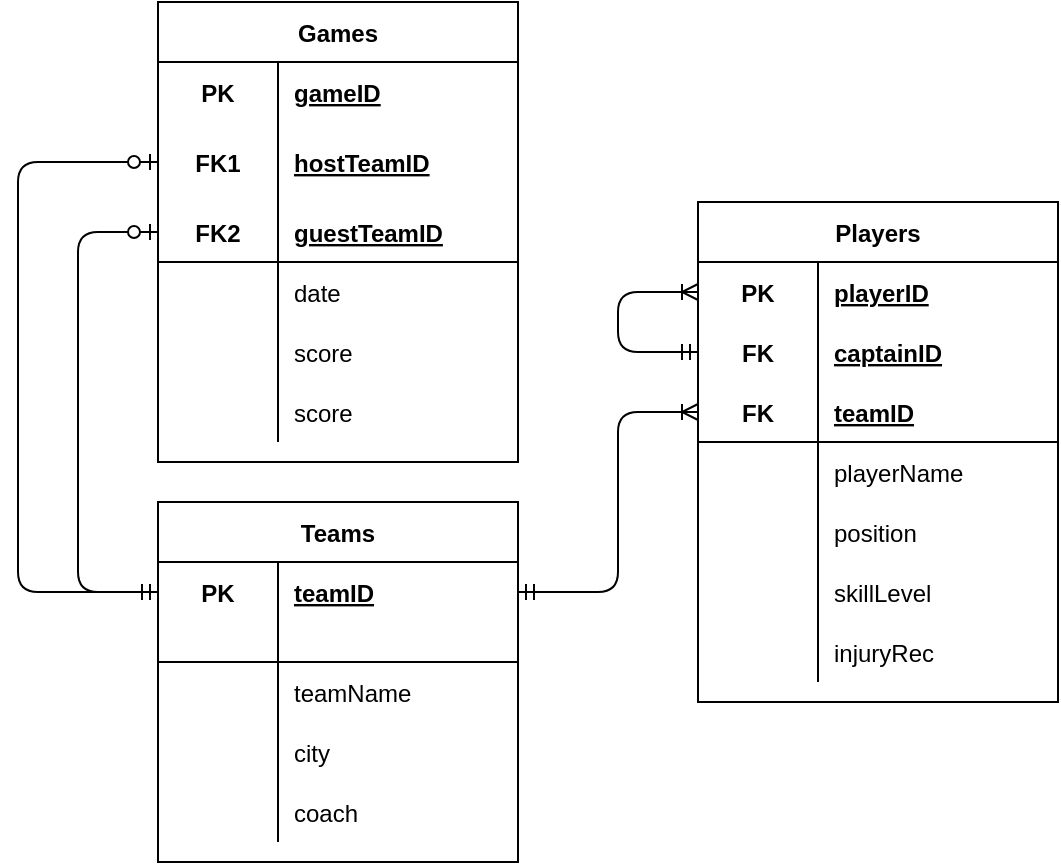<mxfile version="13.5.1" type="device"><diagram id="R2lEEEUBdFMjLlhIrx00" name="Page-1"><mxGraphModel dx="841" dy="480" grid="1" gridSize="10" guides="1" tooltips="1" connect="1" arrows="1" fold="1" page="1" pageScale="1" pageWidth="850" pageHeight="1100" math="0" shadow="0" extFonts="Permanent Marker^https://fonts.googleapis.com/css?family=Permanent+Marker"><root><mxCell id="0"/><mxCell id="1" parent="0"/><mxCell id="avNQmjKHIyaDAn_4l4lE-67" value="Games" style="shape=table;startSize=30;container=1;collapsible=1;childLayout=tableLayout;fixedRows=1;rowLines=0;fontStyle=1;align=center;resizeLast=1;" vertex="1" parent="1"><mxGeometry x="120" y="140" width="180" height="230" as="geometry"/></mxCell><mxCell id="avNQmjKHIyaDAn_4l4lE-68" value="" style="shape=partialRectangle;collapsible=0;dropTarget=0;pointerEvents=0;fillColor=none;top=0;left=0;bottom=0;right=0;points=[[0,0.5],[1,0.5]];portConstraint=eastwest;" vertex="1" parent="avNQmjKHIyaDAn_4l4lE-67"><mxGeometry y="30" width="180" height="30" as="geometry"/></mxCell><mxCell id="avNQmjKHIyaDAn_4l4lE-69" value="PK" style="shape=partialRectangle;connectable=0;fillColor=none;top=0;left=0;bottom=0;right=0;fontStyle=1;overflow=hidden;" vertex="1" parent="avNQmjKHIyaDAn_4l4lE-68"><mxGeometry width="60" height="30" as="geometry"/></mxCell><mxCell id="avNQmjKHIyaDAn_4l4lE-70" value="gameID" style="shape=partialRectangle;connectable=0;fillColor=none;top=0;left=0;bottom=0;right=0;align=left;spacingLeft=6;fontStyle=5;overflow=hidden;" vertex="1" parent="avNQmjKHIyaDAn_4l4lE-68"><mxGeometry x="60" width="120" height="30" as="geometry"/></mxCell><mxCell id="avNQmjKHIyaDAn_4l4lE-89" style="shape=partialRectangle;collapsible=0;dropTarget=0;pointerEvents=0;fillColor=none;top=0;left=0;bottom=0;right=0;points=[[0,0.5],[1,0.5]];portConstraint=eastwest;" vertex="1" parent="avNQmjKHIyaDAn_4l4lE-67"><mxGeometry y="60" width="180" height="40" as="geometry"/></mxCell><mxCell id="avNQmjKHIyaDAn_4l4lE-90" value="FK1" style="shape=partialRectangle;connectable=0;fillColor=none;top=0;left=0;bottom=0;right=0;fontStyle=1;overflow=hidden;" vertex="1" parent="avNQmjKHIyaDAn_4l4lE-89"><mxGeometry width="60" height="40" as="geometry"/></mxCell><mxCell id="avNQmjKHIyaDAn_4l4lE-91" value="hostTeamID" style="shape=partialRectangle;connectable=0;fillColor=none;top=0;left=0;bottom=0;right=0;align=left;spacingLeft=6;fontStyle=5;overflow=hidden;" vertex="1" parent="avNQmjKHIyaDAn_4l4lE-89"><mxGeometry x="60" width="120" height="40" as="geometry"/></mxCell><mxCell id="avNQmjKHIyaDAn_4l4lE-71" value="" style="shape=partialRectangle;collapsible=0;dropTarget=0;pointerEvents=0;fillColor=none;top=0;left=0;bottom=1;right=0;points=[[0,0.5],[1,0.5]];portConstraint=eastwest;" vertex="1" parent="avNQmjKHIyaDAn_4l4lE-67"><mxGeometry y="100" width="180" height="30" as="geometry"/></mxCell><mxCell id="avNQmjKHIyaDAn_4l4lE-72" value="FK2" style="shape=partialRectangle;connectable=0;fillColor=none;top=0;left=0;bottom=0;right=0;fontStyle=1;overflow=hidden;" vertex="1" parent="avNQmjKHIyaDAn_4l4lE-71"><mxGeometry width="60" height="30" as="geometry"/></mxCell><mxCell id="avNQmjKHIyaDAn_4l4lE-73" value="guestTeamID" style="shape=partialRectangle;connectable=0;fillColor=none;top=0;left=0;bottom=0;right=0;align=left;spacingLeft=6;fontStyle=5;overflow=hidden;" vertex="1" parent="avNQmjKHIyaDAn_4l4lE-71"><mxGeometry x="60" width="120" height="30" as="geometry"/></mxCell><mxCell id="avNQmjKHIyaDAn_4l4lE-74" value="" style="shape=partialRectangle;collapsible=0;dropTarget=0;pointerEvents=0;fillColor=none;top=0;left=0;bottom=0;right=0;points=[[0,0.5],[1,0.5]];portConstraint=eastwest;" vertex="1" parent="avNQmjKHIyaDAn_4l4lE-67"><mxGeometry y="130" width="180" height="30" as="geometry"/></mxCell><mxCell id="avNQmjKHIyaDAn_4l4lE-75" value="" style="shape=partialRectangle;connectable=0;fillColor=none;top=0;left=0;bottom=0;right=0;editable=1;overflow=hidden;" vertex="1" parent="avNQmjKHIyaDAn_4l4lE-74"><mxGeometry width="60" height="30" as="geometry"/></mxCell><mxCell id="avNQmjKHIyaDAn_4l4lE-76" value="date" style="shape=partialRectangle;connectable=0;fillColor=none;top=0;left=0;bottom=0;right=0;align=left;spacingLeft=6;overflow=hidden;" vertex="1" parent="avNQmjKHIyaDAn_4l4lE-74"><mxGeometry x="60" width="120" height="30" as="geometry"/></mxCell><mxCell id="avNQmjKHIyaDAn_4l4lE-103" style="shape=partialRectangle;collapsible=0;dropTarget=0;pointerEvents=0;fillColor=none;top=0;left=0;bottom=0;right=0;points=[[0,0.5],[1,0.5]];portConstraint=eastwest;" vertex="1" parent="avNQmjKHIyaDAn_4l4lE-67"><mxGeometry y="160" width="180" height="30" as="geometry"/></mxCell><mxCell id="avNQmjKHIyaDAn_4l4lE-104" style="shape=partialRectangle;connectable=0;fillColor=none;top=0;left=0;bottom=0;right=0;editable=1;overflow=hidden;" vertex="1" parent="avNQmjKHIyaDAn_4l4lE-103"><mxGeometry width="60" height="30" as="geometry"/></mxCell><mxCell id="avNQmjKHIyaDAn_4l4lE-105" value="score" style="shape=partialRectangle;connectable=0;fillColor=none;top=0;left=0;bottom=0;right=0;align=left;spacingLeft=6;overflow=hidden;" vertex="1" parent="avNQmjKHIyaDAn_4l4lE-103"><mxGeometry x="60" width="120" height="30" as="geometry"/></mxCell><mxCell id="avNQmjKHIyaDAn_4l4lE-77" style="shape=partialRectangle;collapsible=0;dropTarget=0;pointerEvents=0;fillColor=none;top=0;left=0;bottom=0;right=0;points=[[0,0.5],[1,0.5]];portConstraint=eastwest;" vertex="1" parent="avNQmjKHIyaDAn_4l4lE-67"><mxGeometry y="190" width="180" height="30" as="geometry"/></mxCell><mxCell id="avNQmjKHIyaDAn_4l4lE-78" style="shape=partialRectangle;connectable=0;fillColor=none;top=0;left=0;bottom=0;right=0;editable=1;overflow=hidden;" vertex="1" parent="avNQmjKHIyaDAn_4l4lE-77"><mxGeometry width="60" height="30" as="geometry"/></mxCell><mxCell id="avNQmjKHIyaDAn_4l4lE-79" value="score" style="shape=partialRectangle;connectable=0;fillColor=none;top=0;left=0;bottom=0;right=0;align=left;spacingLeft=6;overflow=hidden;" vertex="1" parent="avNQmjKHIyaDAn_4l4lE-77"><mxGeometry x="60" width="120" height="30" as="geometry"/></mxCell><mxCell id="avNQmjKHIyaDAn_4l4lE-1" value="Teams" style="shape=table;startSize=30;container=1;collapsible=1;childLayout=tableLayout;fixedRows=1;rowLines=0;fontStyle=1;align=center;resizeLast=1;" vertex="1" parent="1"><mxGeometry x="120" y="390" width="180" height="180" as="geometry"/></mxCell><mxCell id="avNQmjKHIyaDAn_4l4lE-2" value="" style="shape=partialRectangle;collapsible=0;dropTarget=0;pointerEvents=0;fillColor=none;top=0;left=0;bottom=0;right=0;points=[[0,0.5],[1,0.5]];portConstraint=eastwest;" vertex="1" parent="avNQmjKHIyaDAn_4l4lE-1"><mxGeometry y="30" width="180" height="30" as="geometry"/></mxCell><mxCell id="avNQmjKHIyaDAn_4l4lE-3" value="PK" style="shape=partialRectangle;connectable=0;fillColor=none;top=0;left=0;bottom=0;right=0;fontStyle=1;overflow=hidden;" vertex="1" parent="avNQmjKHIyaDAn_4l4lE-2"><mxGeometry width="60" height="30" as="geometry"/></mxCell><mxCell id="avNQmjKHIyaDAn_4l4lE-4" value="teamID" style="shape=partialRectangle;connectable=0;fillColor=none;top=0;left=0;bottom=0;right=0;align=left;spacingLeft=6;fontStyle=5;overflow=hidden;" vertex="1" parent="avNQmjKHIyaDAn_4l4lE-2"><mxGeometry x="60" width="120" height="30" as="geometry"/></mxCell><mxCell id="avNQmjKHIyaDAn_4l4lE-5" value="" style="shape=partialRectangle;collapsible=0;dropTarget=0;pointerEvents=0;fillColor=none;top=0;left=0;bottom=1;right=0;points=[[0,0.5],[1,0.5]];portConstraint=eastwest;" vertex="1" parent="avNQmjKHIyaDAn_4l4lE-1"><mxGeometry y="60" width="180" height="20" as="geometry"/></mxCell><mxCell id="avNQmjKHIyaDAn_4l4lE-6" value="" style="shape=partialRectangle;connectable=0;fillColor=none;top=0;left=0;bottom=0;right=0;fontStyle=1;overflow=hidden;" vertex="1" parent="avNQmjKHIyaDAn_4l4lE-5"><mxGeometry width="60" height="20" as="geometry"/></mxCell><mxCell id="avNQmjKHIyaDAn_4l4lE-7" value="" style="shape=partialRectangle;connectable=0;fillColor=none;top=0;left=0;bottom=0;right=0;align=left;spacingLeft=6;fontStyle=5;overflow=hidden;" vertex="1" parent="avNQmjKHIyaDAn_4l4lE-5"><mxGeometry x="60" width="120" height="20" as="geometry"/></mxCell><mxCell id="avNQmjKHIyaDAn_4l4lE-8" value="" style="shape=partialRectangle;collapsible=0;dropTarget=0;pointerEvents=0;fillColor=none;top=0;left=0;bottom=0;right=0;points=[[0,0.5],[1,0.5]];portConstraint=eastwest;" vertex="1" parent="avNQmjKHIyaDAn_4l4lE-1"><mxGeometry y="80" width="180" height="30" as="geometry"/></mxCell><mxCell id="avNQmjKHIyaDAn_4l4lE-9" value="" style="shape=partialRectangle;connectable=0;fillColor=none;top=0;left=0;bottom=0;right=0;editable=1;overflow=hidden;" vertex="1" parent="avNQmjKHIyaDAn_4l4lE-8"><mxGeometry width="60" height="30" as="geometry"/></mxCell><mxCell id="avNQmjKHIyaDAn_4l4lE-10" value="teamName" style="shape=partialRectangle;connectable=0;fillColor=none;top=0;left=0;bottom=0;right=0;align=left;spacingLeft=6;overflow=hidden;" vertex="1" parent="avNQmjKHIyaDAn_4l4lE-8"><mxGeometry x="60" width="120" height="30" as="geometry"/></mxCell><mxCell id="avNQmjKHIyaDAn_4l4lE-33" style="shape=partialRectangle;collapsible=0;dropTarget=0;pointerEvents=0;fillColor=none;top=0;left=0;bottom=0;right=0;points=[[0,0.5],[1,0.5]];portConstraint=eastwest;" vertex="1" parent="avNQmjKHIyaDAn_4l4lE-1"><mxGeometry y="110" width="180" height="30" as="geometry"/></mxCell><mxCell id="avNQmjKHIyaDAn_4l4lE-34" style="shape=partialRectangle;connectable=0;fillColor=none;top=0;left=0;bottom=0;right=0;editable=1;overflow=hidden;" vertex="1" parent="avNQmjKHIyaDAn_4l4lE-33"><mxGeometry width="60" height="30" as="geometry"/></mxCell><mxCell id="avNQmjKHIyaDAn_4l4lE-35" value="city" style="shape=partialRectangle;connectable=0;fillColor=none;top=0;left=0;bottom=0;right=0;align=left;spacingLeft=6;overflow=hidden;" vertex="1" parent="avNQmjKHIyaDAn_4l4lE-33"><mxGeometry x="60" width="120" height="30" as="geometry"/></mxCell><mxCell id="avNQmjKHIyaDAn_4l4lE-30" style="shape=partialRectangle;collapsible=0;dropTarget=0;pointerEvents=0;fillColor=none;top=0;left=0;bottom=0;right=0;points=[[0,0.5],[1,0.5]];portConstraint=eastwest;" vertex="1" parent="avNQmjKHIyaDAn_4l4lE-1"><mxGeometry y="140" width="180" height="30" as="geometry"/></mxCell><mxCell id="avNQmjKHIyaDAn_4l4lE-31" style="shape=partialRectangle;connectable=0;fillColor=none;top=0;left=0;bottom=0;right=0;editable=1;overflow=hidden;" vertex="1" parent="avNQmjKHIyaDAn_4l4lE-30"><mxGeometry width="60" height="30" as="geometry"/></mxCell><mxCell id="avNQmjKHIyaDAn_4l4lE-32" value="coach" style="shape=partialRectangle;connectable=0;fillColor=none;top=0;left=0;bottom=0;right=0;align=left;spacingLeft=6;overflow=hidden;" vertex="1" parent="avNQmjKHIyaDAn_4l4lE-30"><mxGeometry x="60" width="120" height="30" as="geometry"/></mxCell><mxCell id="avNQmjKHIyaDAn_4l4lE-93" value="" style="edgeStyle=elbowEdgeStyle;fontSize=12;html=1;endArrow=ERoneToMany;startArrow=ERmandOne;entryX=0;entryY=0.5;entryDx=0;entryDy=0;exitX=1;exitY=0.5;exitDx=0;exitDy=0;" edge="1" parent="1" source="avNQmjKHIyaDAn_4l4lE-2" target="avNQmjKHIyaDAn_4l4lE-18"><mxGeometry width="100" height="100" relative="1" as="geometry"><mxPoint x="420" y="420" as="sourcePoint"/><mxPoint x="80" y="520" as="targetPoint"/><Array as="points"><mxPoint x="350" y="380"/></Array></mxGeometry></mxCell><mxCell id="avNQmjKHIyaDAn_4l4lE-14" value="Players" style="shape=table;startSize=30;container=1;collapsible=1;childLayout=tableLayout;fixedRows=1;rowLines=0;fontStyle=1;align=center;resizeLast=1;" vertex="1" parent="1"><mxGeometry x="390" y="240" width="180" height="250" as="geometry"/></mxCell><mxCell id="avNQmjKHIyaDAn_4l4lE-15" value="" style="shape=partialRectangle;collapsible=0;dropTarget=0;pointerEvents=0;fillColor=none;top=0;left=0;bottom=0;right=0;points=[[0,0.5],[1,0.5]];portConstraint=eastwest;" vertex="1" parent="avNQmjKHIyaDAn_4l4lE-14"><mxGeometry y="30" width="180" height="30" as="geometry"/></mxCell><mxCell id="avNQmjKHIyaDAn_4l4lE-16" value="PK" style="shape=partialRectangle;connectable=0;fillColor=none;top=0;left=0;bottom=0;right=0;fontStyle=1;overflow=hidden;" vertex="1" parent="avNQmjKHIyaDAn_4l4lE-15"><mxGeometry width="60" height="30" as="geometry"/></mxCell><mxCell id="avNQmjKHIyaDAn_4l4lE-17" value="playerID" style="shape=partialRectangle;connectable=0;fillColor=none;top=0;left=0;bottom=0;right=0;align=left;spacingLeft=6;fontStyle=5;overflow=hidden;" vertex="1" parent="avNQmjKHIyaDAn_4l4lE-15"><mxGeometry x="60" width="120" height="30" as="geometry"/></mxCell><mxCell id="avNQmjKHIyaDAn_4l4lE-107" style="shape=partialRectangle;collapsible=0;dropTarget=0;pointerEvents=0;fillColor=none;top=0;left=0;bottom=0;right=0;points=[[0,0.5],[1,0.5]];portConstraint=eastwest;" vertex="1" parent="avNQmjKHIyaDAn_4l4lE-14"><mxGeometry y="60" width="180" height="30" as="geometry"/></mxCell><mxCell id="avNQmjKHIyaDAn_4l4lE-108" value="FK" style="shape=partialRectangle;connectable=0;fillColor=none;top=0;left=0;bottom=0;right=0;fontStyle=1;overflow=hidden;" vertex="1" parent="avNQmjKHIyaDAn_4l4lE-107"><mxGeometry width="60" height="30" as="geometry"/></mxCell><mxCell id="avNQmjKHIyaDAn_4l4lE-109" value="captainID" style="shape=partialRectangle;connectable=0;fillColor=none;top=0;left=0;bottom=0;right=0;align=left;spacingLeft=6;fontStyle=5;overflow=hidden;" vertex="1" parent="avNQmjKHIyaDAn_4l4lE-107"><mxGeometry x="60" width="120" height="30" as="geometry"/></mxCell><mxCell id="avNQmjKHIyaDAn_4l4lE-18" value="" style="shape=partialRectangle;collapsible=0;dropTarget=0;pointerEvents=0;fillColor=none;top=0;left=0;bottom=1;right=0;points=[[0,0.5],[1,0.5]];portConstraint=eastwest;" vertex="1" parent="avNQmjKHIyaDAn_4l4lE-14"><mxGeometry y="90" width="180" height="30" as="geometry"/></mxCell><mxCell id="avNQmjKHIyaDAn_4l4lE-19" value="FK" style="shape=partialRectangle;connectable=0;fillColor=none;top=0;left=0;bottom=0;right=0;fontStyle=1;overflow=hidden;" vertex="1" parent="avNQmjKHIyaDAn_4l4lE-18"><mxGeometry width="60" height="30" as="geometry"/></mxCell><mxCell id="avNQmjKHIyaDAn_4l4lE-20" value="teamID" style="shape=partialRectangle;connectable=0;fillColor=none;top=0;left=0;bottom=0;right=0;align=left;spacingLeft=6;fontStyle=5;overflow=hidden;" vertex="1" parent="avNQmjKHIyaDAn_4l4lE-18"><mxGeometry x="60" width="120" height="30" as="geometry"/></mxCell><mxCell id="avNQmjKHIyaDAn_4l4lE-21" value="" style="shape=partialRectangle;collapsible=0;dropTarget=0;pointerEvents=0;fillColor=none;top=0;left=0;bottom=0;right=0;points=[[0,0.5],[1,0.5]];portConstraint=eastwest;" vertex="1" parent="avNQmjKHIyaDAn_4l4lE-14"><mxGeometry y="120" width="180" height="30" as="geometry"/></mxCell><mxCell id="avNQmjKHIyaDAn_4l4lE-22" value="" style="shape=partialRectangle;connectable=0;fillColor=none;top=0;left=0;bottom=0;right=0;editable=1;overflow=hidden;" vertex="1" parent="avNQmjKHIyaDAn_4l4lE-21"><mxGeometry width="60" height="30" as="geometry"/></mxCell><mxCell id="avNQmjKHIyaDAn_4l4lE-23" value="playerName" style="shape=partialRectangle;connectable=0;fillColor=none;top=0;left=0;bottom=0;right=0;align=left;spacingLeft=6;overflow=hidden;" vertex="1" parent="avNQmjKHIyaDAn_4l4lE-21"><mxGeometry x="60" width="120" height="30" as="geometry"/></mxCell><mxCell id="avNQmjKHIyaDAn_4l4lE-45" style="shape=partialRectangle;collapsible=0;dropTarget=0;pointerEvents=0;fillColor=none;top=0;left=0;bottom=0;right=0;points=[[0,0.5],[1,0.5]];portConstraint=eastwest;" vertex="1" parent="avNQmjKHIyaDAn_4l4lE-14"><mxGeometry y="150" width="180" height="30" as="geometry"/></mxCell><mxCell id="avNQmjKHIyaDAn_4l4lE-46" style="shape=partialRectangle;connectable=0;fillColor=none;top=0;left=0;bottom=0;right=0;editable=1;overflow=hidden;" vertex="1" parent="avNQmjKHIyaDAn_4l4lE-45"><mxGeometry width="60" height="30" as="geometry"/></mxCell><mxCell id="avNQmjKHIyaDAn_4l4lE-47" value="position" style="shape=partialRectangle;connectable=0;fillColor=none;top=0;left=0;bottom=0;right=0;align=left;spacingLeft=6;overflow=hidden;" vertex="1" parent="avNQmjKHIyaDAn_4l4lE-45"><mxGeometry x="60" width="120" height="30" as="geometry"/></mxCell><mxCell id="avNQmjKHIyaDAn_4l4lE-42" style="shape=partialRectangle;collapsible=0;dropTarget=0;pointerEvents=0;fillColor=none;top=0;left=0;bottom=0;right=0;points=[[0,0.5],[1,0.5]];portConstraint=eastwest;" vertex="1" parent="avNQmjKHIyaDAn_4l4lE-14"><mxGeometry y="180" width="180" height="30" as="geometry"/></mxCell><mxCell id="avNQmjKHIyaDAn_4l4lE-43" style="shape=partialRectangle;connectable=0;fillColor=none;top=0;left=0;bottom=0;right=0;editable=1;overflow=hidden;" vertex="1" parent="avNQmjKHIyaDAn_4l4lE-42"><mxGeometry width="60" height="30" as="geometry"/></mxCell><mxCell id="avNQmjKHIyaDAn_4l4lE-44" value="skillLevel" style="shape=partialRectangle;connectable=0;fillColor=none;top=0;left=0;bottom=0;right=0;align=left;spacingLeft=6;overflow=hidden;" vertex="1" parent="avNQmjKHIyaDAn_4l4lE-42"><mxGeometry x="60" width="120" height="30" as="geometry"/></mxCell><mxCell id="avNQmjKHIyaDAn_4l4lE-24" value="" style="shape=partialRectangle;collapsible=0;dropTarget=0;pointerEvents=0;fillColor=none;top=0;left=0;bottom=0;right=0;points=[[0,0.5],[1,0.5]];portConstraint=eastwest;" vertex="1" parent="avNQmjKHIyaDAn_4l4lE-14"><mxGeometry y="210" width="180" height="30" as="geometry"/></mxCell><mxCell id="avNQmjKHIyaDAn_4l4lE-25" value="" style="shape=partialRectangle;connectable=0;fillColor=none;top=0;left=0;bottom=0;right=0;editable=1;overflow=hidden;" vertex="1" parent="avNQmjKHIyaDAn_4l4lE-24"><mxGeometry width="60" height="30" as="geometry"/></mxCell><mxCell id="avNQmjKHIyaDAn_4l4lE-26" value="injuryRec" style="shape=partialRectangle;connectable=0;fillColor=none;top=0;left=0;bottom=0;right=0;align=left;spacingLeft=6;overflow=hidden;" vertex="1" parent="avNQmjKHIyaDAn_4l4lE-24"><mxGeometry x="60" width="120" height="30" as="geometry"/></mxCell><mxCell id="avNQmjKHIyaDAn_4l4lE-110" value="" style="edgeStyle=elbowEdgeStyle;fontSize=12;html=1;endArrow=ERoneToMany;startArrow=ERmandOne;exitX=0;exitY=0.5;exitDx=0;exitDy=0;entryX=0;entryY=0.5;entryDx=0;entryDy=0;" edge="1" parent="avNQmjKHIyaDAn_4l4lE-14" source="avNQmjKHIyaDAn_4l4lE-107" target="avNQmjKHIyaDAn_4l4lE-15"><mxGeometry width="100" height="100" relative="1" as="geometry"><mxPoint x="260" y="-30" as="sourcePoint"/><mxPoint x="350" as="targetPoint"/><Array as="points"><mxPoint x="-40" y="50"/><mxPoint x="220" y="60"/></Array></mxGeometry></mxCell><mxCell id="avNQmjKHIyaDAn_4l4lE-100" style="edgeStyle=elbowEdgeStyle;rounded=0;orthogonalLoop=1;jettySize=auto;html=1;" edge="1" parent="1" source="avNQmjKHIyaDAn_4l4lE-2"><mxGeometry relative="1" as="geometry"><mxPoint x="120" y="435" as="targetPoint"/></mxGeometry></mxCell><mxCell id="avNQmjKHIyaDAn_4l4lE-102" value="" style="edgeStyle=elbowEdgeStyle;fontSize=12;html=1;endArrow=ERzeroToOne;startArrow=ERmandOne;exitX=0;exitY=0.5;exitDx=0;exitDy=0;" edge="1" parent="1" source="avNQmjKHIyaDAn_4l4lE-2"><mxGeometry width="100" height="100" relative="1" as="geometry"><mxPoint x="20" y="320" as="sourcePoint"/><mxPoint x="120" y="220" as="targetPoint"/><Array as="points"><mxPoint x="50" y="310"/></Array></mxGeometry></mxCell><mxCell id="avNQmjKHIyaDAn_4l4lE-106" value="" style="edgeStyle=elbowEdgeStyle;fontSize=12;html=1;endArrow=ERzeroToOne;startArrow=ERmandOne;exitX=0;exitY=0.5;exitDx=0;exitDy=0;entryX=0;entryY=0.5;entryDx=0;entryDy=0;" edge="1" parent="1" source="avNQmjKHIyaDAn_4l4lE-2" target="avNQmjKHIyaDAn_4l4lE-71"><mxGeometry width="100" height="100" relative="1" as="geometry"><mxPoint x="110" y="510" as="sourcePoint"/><mxPoint x="110" y="295" as="targetPoint"/><Array as="points"><mxPoint x="80" y="370"/></Array></mxGeometry></mxCell></root></mxGraphModel></diagram></mxfile>